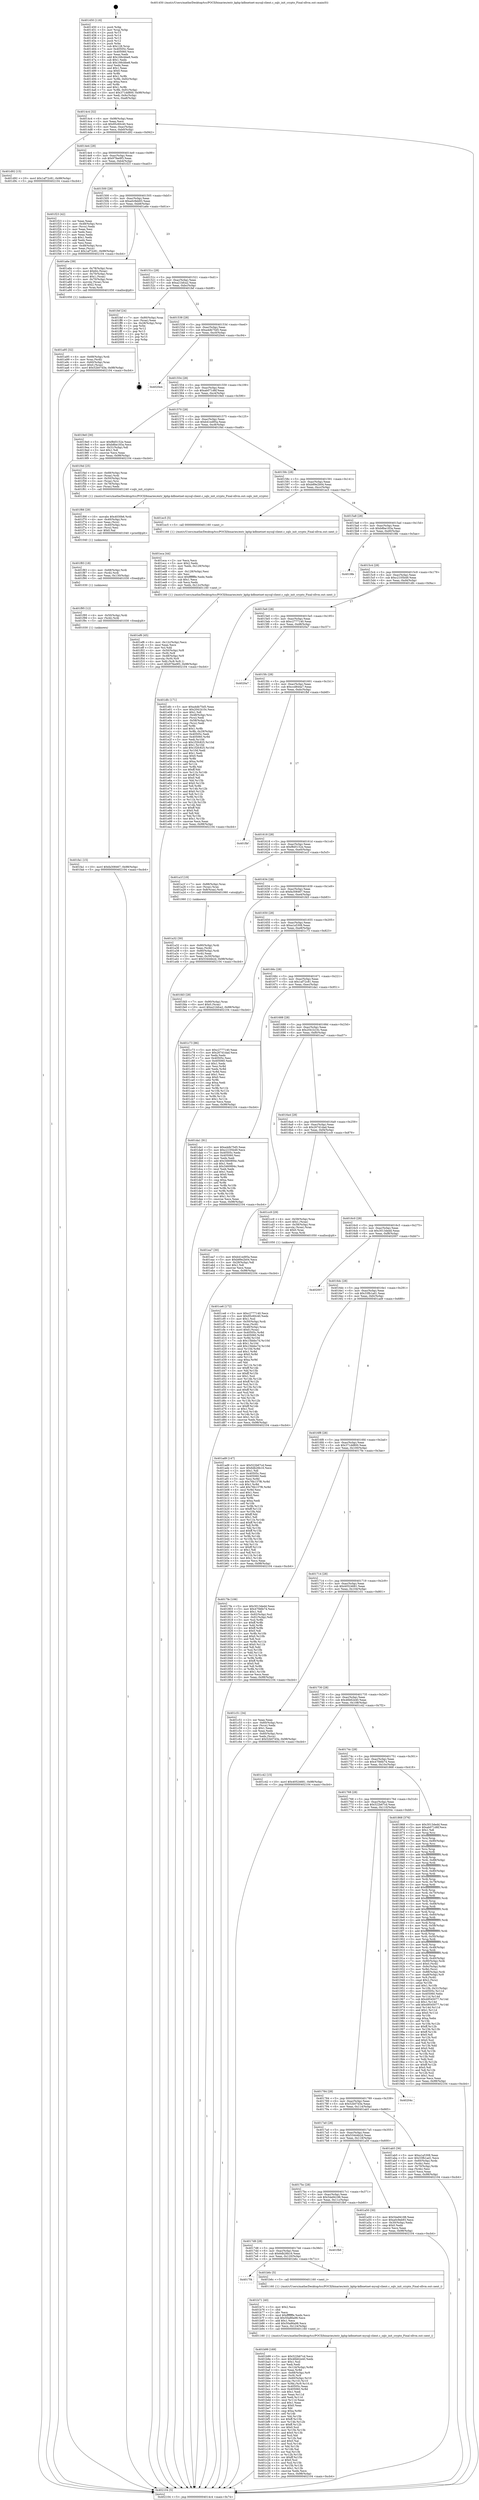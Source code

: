 digraph "0x401450" {
  label = "0x401450 (/mnt/c/Users/mathe/Desktop/tcc/POCII/binaries/extr_kphp-kdbnetnet-mysql-client.c_sqlc_init_crypto_Final-ollvm.out::main(0))"
  labelloc = "t"
  node[shape=record]

  Entry [label="",width=0.3,height=0.3,shape=circle,fillcolor=black,style=filled]
  "0x4014c4" [label="{
     0x4014c4 [32]\l
     | [instrs]\l
     &nbsp;&nbsp;0x4014c4 \<+6\>: mov -0x98(%rbp),%eax\l
     &nbsp;&nbsp;0x4014ca \<+2\>: mov %eax,%ecx\l
     &nbsp;&nbsp;0x4014cc \<+6\>: sub $0x95c60c40,%ecx\l
     &nbsp;&nbsp;0x4014d2 \<+6\>: mov %eax,-0xac(%rbp)\l
     &nbsp;&nbsp;0x4014d8 \<+6\>: mov %ecx,-0xb0(%rbp)\l
     &nbsp;&nbsp;0x4014de \<+6\>: je 0000000000401d92 \<main+0x942\>\l
  }"]
  "0x401d92" [label="{
     0x401d92 [15]\l
     | [instrs]\l
     &nbsp;&nbsp;0x401d92 \<+10\>: movl $0x1af72c81,-0x98(%rbp)\l
     &nbsp;&nbsp;0x401d9c \<+5\>: jmp 0000000000402104 \<main+0xcb4\>\l
  }"]
  "0x4014e4" [label="{
     0x4014e4 [28]\l
     | [instrs]\l
     &nbsp;&nbsp;0x4014e4 \<+5\>: jmp 00000000004014e9 \<main+0x99\>\l
     &nbsp;&nbsp;0x4014e9 \<+6\>: mov -0xac(%rbp),%eax\l
     &nbsp;&nbsp;0x4014ef \<+5\>: sub $0x97fee9f3,%eax\l
     &nbsp;&nbsp;0x4014f4 \<+6\>: mov %eax,-0xb4(%rbp)\l
     &nbsp;&nbsp;0x4014fa \<+6\>: je 0000000000401f23 \<main+0xad3\>\l
  }"]
  Exit [label="",width=0.3,height=0.3,shape=circle,fillcolor=black,style=filled,peripheries=2]
  "0x401f23" [label="{
     0x401f23 [42]\l
     | [instrs]\l
     &nbsp;&nbsp;0x401f23 \<+2\>: xor %eax,%eax\l
     &nbsp;&nbsp;0x401f25 \<+4\>: mov -0x48(%rbp),%rcx\l
     &nbsp;&nbsp;0x401f29 \<+2\>: mov (%rcx),%edx\l
     &nbsp;&nbsp;0x401f2b \<+2\>: mov %eax,%esi\l
     &nbsp;&nbsp;0x401f2d \<+2\>: sub %edx,%esi\l
     &nbsp;&nbsp;0x401f2f \<+2\>: mov %eax,%edx\l
     &nbsp;&nbsp;0x401f31 \<+3\>: sub $0x1,%edx\l
     &nbsp;&nbsp;0x401f34 \<+2\>: add %edx,%esi\l
     &nbsp;&nbsp;0x401f36 \<+2\>: sub %esi,%eax\l
     &nbsp;&nbsp;0x401f38 \<+4\>: mov -0x48(%rbp),%rcx\l
     &nbsp;&nbsp;0x401f3c \<+2\>: mov %eax,(%rcx)\l
     &nbsp;&nbsp;0x401f3e \<+10\>: movl $0x1af72c81,-0x98(%rbp)\l
     &nbsp;&nbsp;0x401f48 \<+5\>: jmp 0000000000402104 \<main+0xcb4\>\l
  }"]
  "0x401500" [label="{
     0x401500 [28]\l
     | [instrs]\l
     &nbsp;&nbsp;0x401500 \<+5\>: jmp 0000000000401505 \<main+0xb5\>\l
     &nbsp;&nbsp;0x401505 \<+6\>: mov -0xac(%rbp),%eax\l
     &nbsp;&nbsp;0x40150b \<+5\>: sub $0xa0c9eb93,%eax\l
     &nbsp;&nbsp;0x401510 \<+6\>: mov %eax,-0xb8(%rbp)\l
     &nbsp;&nbsp;0x401516 \<+6\>: je 0000000000401a6e \<main+0x61e\>\l
  }"]
  "0x401fa1" [label="{
     0x401fa1 [15]\l
     | [instrs]\l
     &nbsp;&nbsp;0x401fa1 \<+10\>: movl $0xfa308467,-0x98(%rbp)\l
     &nbsp;&nbsp;0x401fab \<+5\>: jmp 0000000000402104 \<main+0xcb4\>\l
  }"]
  "0x401a6e" [label="{
     0x401a6e [39]\l
     | [instrs]\l
     &nbsp;&nbsp;0x401a6e \<+4\>: mov -0x78(%rbp),%rax\l
     &nbsp;&nbsp;0x401a72 \<+6\>: movl $0x64,(%rax)\l
     &nbsp;&nbsp;0x401a78 \<+4\>: mov -0x70(%rbp),%rax\l
     &nbsp;&nbsp;0x401a7c \<+6\>: movl $0x1,(%rax)\l
     &nbsp;&nbsp;0x401a82 \<+4\>: mov -0x70(%rbp),%rax\l
     &nbsp;&nbsp;0x401a86 \<+3\>: movslq (%rax),%rax\l
     &nbsp;&nbsp;0x401a89 \<+4\>: shl $0x2,%rax\l
     &nbsp;&nbsp;0x401a8d \<+3\>: mov %rax,%rdi\l
     &nbsp;&nbsp;0x401a90 \<+5\>: call 0000000000401050 \<malloc@plt\>\l
     | [calls]\l
     &nbsp;&nbsp;0x401050 \{1\} (unknown)\l
  }"]
  "0x40151c" [label="{
     0x40151c [28]\l
     | [instrs]\l
     &nbsp;&nbsp;0x40151c \<+5\>: jmp 0000000000401521 \<main+0xd1\>\l
     &nbsp;&nbsp;0x401521 \<+6\>: mov -0xac(%rbp),%eax\l
     &nbsp;&nbsp;0x401527 \<+5\>: sub $0xa21bfca2,%eax\l
     &nbsp;&nbsp;0x40152c \<+6\>: mov %eax,-0xbc(%rbp)\l
     &nbsp;&nbsp;0x401532 \<+6\>: je 0000000000401fef \<main+0xb9f\>\l
  }"]
  "0x401f95" [label="{
     0x401f95 [12]\l
     | [instrs]\l
     &nbsp;&nbsp;0x401f95 \<+4\>: mov -0x50(%rbp),%rdi\l
     &nbsp;&nbsp;0x401f99 \<+3\>: mov (%rdi),%rdi\l
     &nbsp;&nbsp;0x401f9c \<+5\>: call 0000000000401030 \<free@plt\>\l
     | [calls]\l
     &nbsp;&nbsp;0x401030 \{1\} (unknown)\l
  }"]
  "0x401fef" [label="{
     0x401fef [24]\l
     | [instrs]\l
     &nbsp;&nbsp;0x401fef \<+7\>: mov -0x90(%rbp),%rax\l
     &nbsp;&nbsp;0x401ff6 \<+2\>: mov (%rax),%eax\l
     &nbsp;&nbsp;0x401ff8 \<+4\>: lea -0x28(%rbp),%rsp\l
     &nbsp;&nbsp;0x401ffc \<+1\>: pop %rbx\l
     &nbsp;&nbsp;0x401ffd \<+2\>: pop %r12\l
     &nbsp;&nbsp;0x401fff \<+2\>: pop %r13\l
     &nbsp;&nbsp;0x402001 \<+2\>: pop %r14\l
     &nbsp;&nbsp;0x402003 \<+2\>: pop %r15\l
     &nbsp;&nbsp;0x402005 \<+1\>: pop %rbp\l
     &nbsp;&nbsp;0x402006 \<+1\>: ret\l
  }"]
  "0x401538" [label="{
     0x401538 [28]\l
     | [instrs]\l
     &nbsp;&nbsp;0x401538 \<+5\>: jmp 000000000040153d \<main+0xed\>\l
     &nbsp;&nbsp;0x40153d \<+6\>: mov -0xac(%rbp),%eax\l
     &nbsp;&nbsp;0x401543 \<+5\>: sub $0xa4db75d5,%eax\l
     &nbsp;&nbsp;0x401548 \<+6\>: mov %eax,-0xc0(%rbp)\l
     &nbsp;&nbsp;0x40154e \<+6\>: je 00000000004020e4 \<main+0xc94\>\l
  }"]
  "0x401f83" [label="{
     0x401f83 [18]\l
     | [instrs]\l
     &nbsp;&nbsp;0x401f83 \<+4\>: mov -0x68(%rbp),%rdi\l
     &nbsp;&nbsp;0x401f87 \<+3\>: mov (%rdi),%rdi\l
     &nbsp;&nbsp;0x401f8a \<+6\>: mov %eax,-0x130(%rbp)\l
     &nbsp;&nbsp;0x401f90 \<+5\>: call 0000000000401030 \<free@plt\>\l
     | [calls]\l
     &nbsp;&nbsp;0x401030 \{1\} (unknown)\l
  }"]
  "0x4020e4" [label="{
     0x4020e4\l
  }", style=dashed]
  "0x401554" [label="{
     0x401554 [28]\l
     | [instrs]\l
     &nbsp;&nbsp;0x401554 \<+5\>: jmp 0000000000401559 \<main+0x109\>\l
     &nbsp;&nbsp;0x401559 \<+6\>: mov -0xac(%rbp),%eax\l
     &nbsp;&nbsp;0x40155f \<+5\>: sub $0xab071d6f,%eax\l
     &nbsp;&nbsp;0x401564 \<+6\>: mov %eax,-0xc4(%rbp)\l
     &nbsp;&nbsp;0x40156a \<+6\>: je 00000000004019e0 \<main+0x590\>\l
  }"]
  "0x401f66" [label="{
     0x401f66 [29]\l
     | [instrs]\l
     &nbsp;&nbsp;0x401f66 \<+10\>: movabs $0x4030b6,%rdi\l
     &nbsp;&nbsp;0x401f70 \<+4\>: mov -0x40(%rbp),%rsi\l
     &nbsp;&nbsp;0x401f74 \<+2\>: mov %eax,(%rsi)\l
     &nbsp;&nbsp;0x401f76 \<+4\>: mov -0x40(%rbp),%rsi\l
     &nbsp;&nbsp;0x401f7a \<+2\>: mov (%rsi),%esi\l
     &nbsp;&nbsp;0x401f7c \<+2\>: mov $0x0,%al\l
     &nbsp;&nbsp;0x401f7e \<+5\>: call 0000000000401040 \<printf@plt\>\l
     | [calls]\l
     &nbsp;&nbsp;0x401040 \{1\} (unknown)\l
  }"]
  "0x4019e0" [label="{
     0x4019e0 [30]\l
     | [instrs]\l
     &nbsp;&nbsp;0x4019e0 \<+5\>: mov $0xf8d5152e,%eax\l
     &nbsp;&nbsp;0x4019e5 \<+5\>: mov $0xb8be183a,%ecx\l
     &nbsp;&nbsp;0x4019ea \<+3\>: mov -0x31(%rbp),%dl\l
     &nbsp;&nbsp;0x4019ed \<+3\>: test $0x1,%dl\l
     &nbsp;&nbsp;0x4019f0 \<+3\>: cmovne %ecx,%eax\l
     &nbsp;&nbsp;0x4019f3 \<+6\>: mov %eax,-0x98(%rbp)\l
     &nbsp;&nbsp;0x4019f9 \<+5\>: jmp 0000000000402104 \<main+0xcb4\>\l
  }"]
  "0x401570" [label="{
     0x401570 [28]\l
     | [instrs]\l
     &nbsp;&nbsp;0x401570 \<+5\>: jmp 0000000000401575 \<main+0x125\>\l
     &nbsp;&nbsp;0x401575 \<+6\>: mov -0xac(%rbp),%eax\l
     &nbsp;&nbsp;0x40157b \<+5\>: sub $0xb41ed95a,%eax\l
     &nbsp;&nbsp;0x401580 \<+6\>: mov %eax,-0xc8(%rbp)\l
     &nbsp;&nbsp;0x401586 \<+6\>: je 0000000000401f4d \<main+0xafd\>\l
  }"]
  "0x401ef6" [label="{
     0x401ef6 [45]\l
     | [instrs]\l
     &nbsp;&nbsp;0x401ef6 \<+6\>: mov -0x12c(%rbp),%ecx\l
     &nbsp;&nbsp;0x401efc \<+3\>: imul %eax,%ecx\l
     &nbsp;&nbsp;0x401eff \<+3\>: mov %cl,%dil\l
     &nbsp;&nbsp;0x401f02 \<+4\>: mov -0x50(%rbp),%r8\l
     &nbsp;&nbsp;0x401f06 \<+3\>: mov (%r8),%r8\l
     &nbsp;&nbsp;0x401f09 \<+4\>: mov -0x48(%rbp),%r9\l
     &nbsp;&nbsp;0x401f0d \<+3\>: movslq (%r9),%r9\l
     &nbsp;&nbsp;0x401f10 \<+4\>: mov %dil,(%r8,%r9,1)\l
     &nbsp;&nbsp;0x401f14 \<+10\>: movl $0x97fee9f3,-0x98(%rbp)\l
     &nbsp;&nbsp;0x401f1e \<+5\>: jmp 0000000000402104 \<main+0xcb4\>\l
  }"]
  "0x401f4d" [label="{
     0x401f4d [25]\l
     | [instrs]\l
     &nbsp;&nbsp;0x401f4d \<+4\>: mov -0x68(%rbp),%rax\l
     &nbsp;&nbsp;0x401f51 \<+3\>: mov (%rax),%rdi\l
     &nbsp;&nbsp;0x401f54 \<+4\>: mov -0x50(%rbp),%rax\l
     &nbsp;&nbsp;0x401f58 \<+3\>: mov (%rax),%rsi\l
     &nbsp;&nbsp;0x401f5b \<+4\>: mov -0x78(%rbp),%rax\l
     &nbsp;&nbsp;0x401f5f \<+2\>: mov (%rax),%edx\l
     &nbsp;&nbsp;0x401f61 \<+5\>: call 0000000000401240 \<sqlc_init_crypto\>\l
     | [calls]\l
     &nbsp;&nbsp;0x401240 \{1\} (/mnt/c/Users/mathe/Desktop/tcc/POCII/binaries/extr_kphp-kdbnetnet-mysql-client.c_sqlc_init_crypto_Final-ollvm.out::sqlc_init_crypto)\l
  }"]
  "0x40158c" [label="{
     0x40158c [28]\l
     | [instrs]\l
     &nbsp;&nbsp;0x40158c \<+5\>: jmp 0000000000401591 \<main+0x141\>\l
     &nbsp;&nbsp;0x401591 \<+6\>: mov -0xac(%rbp),%eax\l
     &nbsp;&nbsp;0x401597 \<+5\>: sub $0xb89e2b04,%eax\l
     &nbsp;&nbsp;0x40159c \<+6\>: mov %eax,-0xcc(%rbp)\l
     &nbsp;&nbsp;0x4015a2 \<+6\>: je 0000000000401ec5 \<main+0xa75\>\l
  }"]
  "0x401eca" [label="{
     0x401eca [44]\l
     | [instrs]\l
     &nbsp;&nbsp;0x401eca \<+2\>: xor %ecx,%ecx\l
     &nbsp;&nbsp;0x401ecc \<+5\>: mov $0x2,%edx\l
     &nbsp;&nbsp;0x401ed1 \<+6\>: mov %edx,-0x128(%rbp)\l
     &nbsp;&nbsp;0x401ed7 \<+1\>: cltd\l
     &nbsp;&nbsp;0x401ed8 \<+6\>: mov -0x128(%rbp),%esi\l
     &nbsp;&nbsp;0x401ede \<+2\>: idiv %esi\l
     &nbsp;&nbsp;0x401ee0 \<+6\>: imul $0xfffffffe,%edx,%edx\l
     &nbsp;&nbsp;0x401ee6 \<+3\>: sub $0x1,%ecx\l
     &nbsp;&nbsp;0x401ee9 \<+2\>: sub %ecx,%edx\l
     &nbsp;&nbsp;0x401eeb \<+6\>: mov %edx,-0x12c(%rbp)\l
     &nbsp;&nbsp;0x401ef1 \<+5\>: call 0000000000401160 \<next_i\>\l
     | [calls]\l
     &nbsp;&nbsp;0x401160 \{1\} (/mnt/c/Users/mathe/Desktop/tcc/POCII/binaries/extr_kphp-kdbnetnet-mysql-client.c_sqlc_init_crypto_Final-ollvm.out::next_i)\l
  }"]
  "0x401ec5" [label="{
     0x401ec5 [5]\l
     | [instrs]\l
     &nbsp;&nbsp;0x401ec5 \<+5\>: call 0000000000401160 \<next_i\>\l
     | [calls]\l
     &nbsp;&nbsp;0x401160 \{1\} (/mnt/c/Users/mathe/Desktop/tcc/POCII/binaries/extr_kphp-kdbnetnet-mysql-client.c_sqlc_init_crypto_Final-ollvm.out::next_i)\l
  }"]
  "0x4015a8" [label="{
     0x4015a8 [28]\l
     | [instrs]\l
     &nbsp;&nbsp;0x4015a8 \<+5\>: jmp 00000000004015ad \<main+0x15d\>\l
     &nbsp;&nbsp;0x4015ad \<+6\>: mov -0xac(%rbp),%eax\l
     &nbsp;&nbsp;0x4015b3 \<+5\>: sub $0xb8be183a,%eax\l
     &nbsp;&nbsp;0x4015b8 \<+6\>: mov %eax,-0xd0(%rbp)\l
     &nbsp;&nbsp;0x4015be \<+6\>: je 00000000004019fe \<main+0x5ae\>\l
  }"]
  "0x401ce6" [label="{
     0x401ce6 [172]\l
     | [instrs]\l
     &nbsp;&nbsp;0x401ce6 \<+5\>: mov $0xc2777140,%ecx\l
     &nbsp;&nbsp;0x401ceb \<+5\>: mov $0x95c60c40,%edx\l
     &nbsp;&nbsp;0x401cf0 \<+3\>: mov $0x1,%sil\l
     &nbsp;&nbsp;0x401cf3 \<+4\>: mov -0x50(%rbp),%rdi\l
     &nbsp;&nbsp;0x401cf7 \<+3\>: mov %rax,(%rdi)\l
     &nbsp;&nbsp;0x401cfa \<+4\>: mov -0x48(%rbp),%rax\l
     &nbsp;&nbsp;0x401cfe \<+6\>: movl $0x0,(%rax)\l
     &nbsp;&nbsp;0x401d04 \<+8\>: mov 0x40505c,%r8d\l
     &nbsp;&nbsp;0x401d0c \<+8\>: mov 0x405060,%r9d\l
     &nbsp;&nbsp;0x401d14 \<+3\>: mov %r8d,%r10d\l
     &nbsp;&nbsp;0x401d17 \<+7\>: sub $0x15bbbc7d,%r10d\l
     &nbsp;&nbsp;0x401d1e \<+4\>: sub $0x1,%r10d\l
     &nbsp;&nbsp;0x401d22 \<+7\>: add $0x15bbbc7d,%r10d\l
     &nbsp;&nbsp;0x401d29 \<+4\>: imul %r10d,%r8d\l
     &nbsp;&nbsp;0x401d2d \<+4\>: and $0x1,%r8d\l
     &nbsp;&nbsp;0x401d31 \<+4\>: cmp $0x0,%r8d\l
     &nbsp;&nbsp;0x401d35 \<+4\>: sete %r11b\l
     &nbsp;&nbsp;0x401d39 \<+4\>: cmp $0xa,%r9d\l
     &nbsp;&nbsp;0x401d3d \<+3\>: setl %bl\l
     &nbsp;&nbsp;0x401d40 \<+3\>: mov %r11b,%r14b\l
     &nbsp;&nbsp;0x401d43 \<+4\>: xor $0xff,%r14b\l
     &nbsp;&nbsp;0x401d47 \<+3\>: mov %bl,%r15b\l
     &nbsp;&nbsp;0x401d4a \<+4\>: xor $0xff,%r15b\l
     &nbsp;&nbsp;0x401d4e \<+4\>: xor $0x1,%sil\l
     &nbsp;&nbsp;0x401d52 \<+3\>: mov %r14b,%r12b\l
     &nbsp;&nbsp;0x401d55 \<+4\>: and $0xff,%r12b\l
     &nbsp;&nbsp;0x401d59 \<+3\>: and %sil,%r11b\l
     &nbsp;&nbsp;0x401d5c \<+3\>: mov %r15b,%r13b\l
     &nbsp;&nbsp;0x401d5f \<+4\>: and $0xff,%r13b\l
     &nbsp;&nbsp;0x401d63 \<+3\>: and %sil,%bl\l
     &nbsp;&nbsp;0x401d66 \<+3\>: or %r11b,%r12b\l
     &nbsp;&nbsp;0x401d69 \<+3\>: or %bl,%r13b\l
     &nbsp;&nbsp;0x401d6c \<+3\>: xor %r13b,%r12b\l
     &nbsp;&nbsp;0x401d6f \<+3\>: or %r15b,%r14b\l
     &nbsp;&nbsp;0x401d72 \<+4\>: xor $0xff,%r14b\l
     &nbsp;&nbsp;0x401d76 \<+4\>: or $0x1,%sil\l
     &nbsp;&nbsp;0x401d7a \<+3\>: and %sil,%r14b\l
     &nbsp;&nbsp;0x401d7d \<+3\>: or %r14b,%r12b\l
     &nbsp;&nbsp;0x401d80 \<+4\>: test $0x1,%r12b\l
     &nbsp;&nbsp;0x401d84 \<+3\>: cmovne %edx,%ecx\l
     &nbsp;&nbsp;0x401d87 \<+6\>: mov %ecx,-0x98(%rbp)\l
     &nbsp;&nbsp;0x401d8d \<+5\>: jmp 0000000000402104 \<main+0xcb4\>\l
  }"]
  "0x4019fe" [label="{
     0x4019fe\l
  }", style=dashed]
  "0x4015c4" [label="{
     0x4015c4 [28]\l
     | [instrs]\l
     &nbsp;&nbsp;0x4015c4 \<+5\>: jmp 00000000004015c9 \<main+0x179\>\l
     &nbsp;&nbsp;0x4015c9 \<+6\>: mov -0xac(%rbp),%eax\l
     &nbsp;&nbsp;0x4015cf \<+5\>: sub $0xc2105b49,%eax\l
     &nbsp;&nbsp;0x4015d4 \<+6\>: mov %eax,-0xd4(%rbp)\l
     &nbsp;&nbsp;0x4015da \<+6\>: je 0000000000401dfc \<main+0x9ac\>\l
  }"]
  "0x401b99" [label="{
     0x401b99 [169]\l
     | [instrs]\l
     &nbsp;&nbsp;0x401b99 \<+5\>: mov $0x522b67cd,%ecx\l
     &nbsp;&nbsp;0x401b9e \<+5\>: mov $0x46b62e40,%edx\l
     &nbsp;&nbsp;0x401ba3 \<+3\>: mov $0x1,%sil\l
     &nbsp;&nbsp;0x401ba6 \<+2\>: xor %edi,%edi\l
     &nbsp;&nbsp;0x401ba8 \<+7\>: mov -0x124(%rbp),%r8d\l
     &nbsp;&nbsp;0x401baf \<+4\>: imul %eax,%r8d\l
     &nbsp;&nbsp;0x401bb3 \<+4\>: mov -0x68(%rbp),%r9\l
     &nbsp;&nbsp;0x401bb7 \<+3\>: mov (%r9),%r9\l
     &nbsp;&nbsp;0x401bba \<+4\>: mov -0x60(%rbp),%r10\l
     &nbsp;&nbsp;0x401bbe \<+3\>: movslq (%r10),%r10\l
     &nbsp;&nbsp;0x401bc1 \<+4\>: mov %r8d,(%r9,%r10,4)\l
     &nbsp;&nbsp;0x401bc5 \<+7\>: mov 0x40505c,%eax\l
     &nbsp;&nbsp;0x401bcc \<+8\>: mov 0x405060,%r8d\l
     &nbsp;&nbsp;0x401bd4 \<+3\>: sub $0x1,%edi\l
     &nbsp;&nbsp;0x401bd7 \<+3\>: mov %eax,%r11d\l
     &nbsp;&nbsp;0x401bda \<+3\>: add %edi,%r11d\l
     &nbsp;&nbsp;0x401bdd \<+4\>: imul %r11d,%eax\l
     &nbsp;&nbsp;0x401be1 \<+3\>: and $0x1,%eax\l
     &nbsp;&nbsp;0x401be4 \<+3\>: cmp $0x0,%eax\l
     &nbsp;&nbsp;0x401be7 \<+3\>: sete %bl\l
     &nbsp;&nbsp;0x401bea \<+4\>: cmp $0xa,%r8d\l
     &nbsp;&nbsp;0x401bee \<+4\>: setl %r14b\l
     &nbsp;&nbsp;0x401bf2 \<+3\>: mov %bl,%r15b\l
     &nbsp;&nbsp;0x401bf5 \<+4\>: xor $0xff,%r15b\l
     &nbsp;&nbsp;0x401bf9 \<+3\>: mov %r14b,%r12b\l
     &nbsp;&nbsp;0x401bfc \<+4\>: xor $0xff,%r12b\l
     &nbsp;&nbsp;0x401c00 \<+4\>: xor $0x0,%sil\l
     &nbsp;&nbsp;0x401c04 \<+3\>: mov %r15b,%r13b\l
     &nbsp;&nbsp;0x401c07 \<+4\>: and $0x0,%r13b\l
     &nbsp;&nbsp;0x401c0b \<+3\>: and %sil,%bl\l
     &nbsp;&nbsp;0x401c0e \<+3\>: mov %r12b,%al\l
     &nbsp;&nbsp;0x401c11 \<+2\>: and $0x0,%al\l
     &nbsp;&nbsp;0x401c13 \<+3\>: and %sil,%r14b\l
     &nbsp;&nbsp;0x401c16 \<+3\>: or %bl,%r13b\l
     &nbsp;&nbsp;0x401c19 \<+3\>: or %r14b,%al\l
     &nbsp;&nbsp;0x401c1c \<+3\>: xor %al,%r13b\l
     &nbsp;&nbsp;0x401c1f \<+3\>: or %r12b,%r15b\l
     &nbsp;&nbsp;0x401c22 \<+4\>: xor $0xff,%r15b\l
     &nbsp;&nbsp;0x401c26 \<+4\>: or $0x0,%sil\l
     &nbsp;&nbsp;0x401c2a \<+3\>: and %sil,%r15b\l
     &nbsp;&nbsp;0x401c2d \<+3\>: or %r15b,%r13b\l
     &nbsp;&nbsp;0x401c30 \<+4\>: test $0x1,%r13b\l
     &nbsp;&nbsp;0x401c34 \<+3\>: cmovne %edx,%ecx\l
     &nbsp;&nbsp;0x401c37 \<+6\>: mov %ecx,-0x98(%rbp)\l
     &nbsp;&nbsp;0x401c3d \<+5\>: jmp 0000000000402104 \<main+0xcb4\>\l
  }"]
  "0x401dfc" [label="{
     0x401dfc [171]\l
     | [instrs]\l
     &nbsp;&nbsp;0x401dfc \<+5\>: mov $0xa4db75d5,%eax\l
     &nbsp;&nbsp;0x401e01 \<+5\>: mov $0x2041b10c,%ecx\l
     &nbsp;&nbsp;0x401e06 \<+2\>: mov $0x1,%dl\l
     &nbsp;&nbsp;0x401e08 \<+4\>: mov -0x48(%rbp),%rsi\l
     &nbsp;&nbsp;0x401e0c \<+2\>: mov (%rsi),%edi\l
     &nbsp;&nbsp;0x401e0e \<+4\>: mov -0x58(%rbp),%rsi\l
     &nbsp;&nbsp;0x401e12 \<+2\>: cmp (%rsi),%edi\l
     &nbsp;&nbsp;0x401e14 \<+4\>: setl %r8b\l
     &nbsp;&nbsp;0x401e18 \<+4\>: and $0x1,%r8b\l
     &nbsp;&nbsp;0x401e1c \<+4\>: mov %r8b,-0x29(%rbp)\l
     &nbsp;&nbsp;0x401e20 \<+7\>: mov 0x40505c,%edi\l
     &nbsp;&nbsp;0x401e27 \<+8\>: mov 0x405060,%r9d\l
     &nbsp;&nbsp;0x401e2f \<+3\>: mov %edi,%r10d\l
     &nbsp;&nbsp;0x401e32 \<+7\>: sub $0x1f2fc825,%r10d\l
     &nbsp;&nbsp;0x401e39 \<+4\>: sub $0x1,%r10d\l
     &nbsp;&nbsp;0x401e3d \<+7\>: add $0x1f2fc825,%r10d\l
     &nbsp;&nbsp;0x401e44 \<+4\>: imul %r10d,%edi\l
     &nbsp;&nbsp;0x401e48 \<+3\>: and $0x1,%edi\l
     &nbsp;&nbsp;0x401e4b \<+3\>: cmp $0x0,%edi\l
     &nbsp;&nbsp;0x401e4e \<+4\>: sete %r8b\l
     &nbsp;&nbsp;0x401e52 \<+4\>: cmp $0xa,%r9d\l
     &nbsp;&nbsp;0x401e56 \<+4\>: setl %r11b\l
     &nbsp;&nbsp;0x401e5a \<+3\>: mov %r8b,%bl\l
     &nbsp;&nbsp;0x401e5d \<+3\>: xor $0xff,%bl\l
     &nbsp;&nbsp;0x401e60 \<+3\>: mov %r11b,%r14b\l
     &nbsp;&nbsp;0x401e63 \<+4\>: xor $0xff,%r14b\l
     &nbsp;&nbsp;0x401e67 \<+3\>: xor $0x0,%dl\l
     &nbsp;&nbsp;0x401e6a \<+3\>: mov %bl,%r15b\l
     &nbsp;&nbsp;0x401e6d \<+4\>: and $0x0,%r15b\l
     &nbsp;&nbsp;0x401e71 \<+3\>: and %dl,%r8b\l
     &nbsp;&nbsp;0x401e74 \<+3\>: mov %r14b,%r12b\l
     &nbsp;&nbsp;0x401e77 \<+4\>: and $0x0,%r12b\l
     &nbsp;&nbsp;0x401e7b \<+3\>: and %dl,%r11b\l
     &nbsp;&nbsp;0x401e7e \<+3\>: or %r8b,%r15b\l
     &nbsp;&nbsp;0x401e81 \<+3\>: or %r11b,%r12b\l
     &nbsp;&nbsp;0x401e84 \<+3\>: xor %r12b,%r15b\l
     &nbsp;&nbsp;0x401e87 \<+3\>: or %r14b,%bl\l
     &nbsp;&nbsp;0x401e8a \<+3\>: xor $0xff,%bl\l
     &nbsp;&nbsp;0x401e8d \<+3\>: or $0x0,%dl\l
     &nbsp;&nbsp;0x401e90 \<+2\>: and %dl,%bl\l
     &nbsp;&nbsp;0x401e92 \<+3\>: or %bl,%r15b\l
     &nbsp;&nbsp;0x401e95 \<+4\>: test $0x1,%r15b\l
     &nbsp;&nbsp;0x401e99 \<+3\>: cmovne %ecx,%eax\l
     &nbsp;&nbsp;0x401e9c \<+6\>: mov %eax,-0x98(%rbp)\l
     &nbsp;&nbsp;0x401ea2 \<+5\>: jmp 0000000000402104 \<main+0xcb4\>\l
  }"]
  "0x4015e0" [label="{
     0x4015e0 [28]\l
     | [instrs]\l
     &nbsp;&nbsp;0x4015e0 \<+5\>: jmp 00000000004015e5 \<main+0x195\>\l
     &nbsp;&nbsp;0x4015e5 \<+6\>: mov -0xac(%rbp),%eax\l
     &nbsp;&nbsp;0x4015eb \<+5\>: sub $0xc2777140,%eax\l
     &nbsp;&nbsp;0x4015f0 \<+6\>: mov %eax,-0xd8(%rbp)\l
     &nbsp;&nbsp;0x4015f6 \<+6\>: je 00000000004020a7 \<main+0xc57\>\l
  }"]
  "0x401b71" [label="{
     0x401b71 [40]\l
     | [instrs]\l
     &nbsp;&nbsp;0x401b71 \<+5\>: mov $0x2,%ecx\l
     &nbsp;&nbsp;0x401b76 \<+1\>: cltd\l
     &nbsp;&nbsp;0x401b77 \<+2\>: idiv %ecx\l
     &nbsp;&nbsp;0x401b79 \<+6\>: imul $0xfffffffe,%edx,%ecx\l
     &nbsp;&nbsp;0x401b7f \<+6\>: sub $0x50a86a98,%ecx\l
     &nbsp;&nbsp;0x401b85 \<+3\>: add $0x1,%ecx\l
     &nbsp;&nbsp;0x401b88 \<+6\>: add $0x50a86a98,%ecx\l
     &nbsp;&nbsp;0x401b8e \<+6\>: mov %ecx,-0x124(%rbp)\l
     &nbsp;&nbsp;0x401b94 \<+5\>: call 0000000000401160 \<next_i\>\l
     | [calls]\l
     &nbsp;&nbsp;0x401160 \{1\} (/mnt/c/Users/mathe/Desktop/tcc/POCII/binaries/extr_kphp-kdbnetnet-mysql-client.c_sqlc_init_crypto_Final-ollvm.out::next_i)\l
  }"]
  "0x4020a7" [label="{
     0x4020a7\l
  }", style=dashed]
  "0x4015fc" [label="{
     0x4015fc [28]\l
     | [instrs]\l
     &nbsp;&nbsp;0x4015fc \<+5\>: jmp 0000000000401601 \<main+0x1b1\>\l
     &nbsp;&nbsp;0x401601 \<+6\>: mov -0xac(%rbp),%eax\l
     &nbsp;&nbsp;0x401607 \<+5\>: sub $0xccd844a7,%eax\l
     &nbsp;&nbsp;0x40160c \<+6\>: mov %eax,-0xdc(%rbp)\l
     &nbsp;&nbsp;0x401612 \<+6\>: je 0000000000401fbf \<main+0xb6f\>\l
  }"]
  "0x4017f4" [label="{
     0x4017f4\l
  }", style=dashed]
  "0x401fbf" [label="{
     0x401fbf\l
  }", style=dashed]
  "0x401618" [label="{
     0x401618 [28]\l
     | [instrs]\l
     &nbsp;&nbsp;0x401618 \<+5\>: jmp 000000000040161d \<main+0x1cd\>\l
     &nbsp;&nbsp;0x40161d \<+6\>: mov -0xac(%rbp),%eax\l
     &nbsp;&nbsp;0x401623 \<+5\>: sub $0xf8d5152e,%eax\l
     &nbsp;&nbsp;0x401628 \<+6\>: mov %eax,-0xe0(%rbp)\l
     &nbsp;&nbsp;0x40162e \<+6\>: je 0000000000401a1f \<main+0x5cf\>\l
  }"]
  "0x401b6c" [label="{
     0x401b6c [5]\l
     | [instrs]\l
     &nbsp;&nbsp;0x401b6c \<+5\>: call 0000000000401160 \<next_i\>\l
     | [calls]\l
     &nbsp;&nbsp;0x401160 \{1\} (/mnt/c/Users/mathe/Desktop/tcc/POCII/binaries/extr_kphp-kdbnetnet-mysql-client.c_sqlc_init_crypto_Final-ollvm.out::next_i)\l
  }"]
  "0x401a1f" [label="{
     0x401a1f [19]\l
     | [instrs]\l
     &nbsp;&nbsp;0x401a1f \<+7\>: mov -0x88(%rbp),%rax\l
     &nbsp;&nbsp;0x401a26 \<+3\>: mov (%rax),%rax\l
     &nbsp;&nbsp;0x401a29 \<+4\>: mov 0x8(%rax),%rdi\l
     &nbsp;&nbsp;0x401a2d \<+5\>: call 0000000000401060 \<atoi@plt\>\l
     | [calls]\l
     &nbsp;&nbsp;0x401060 \{1\} (unknown)\l
  }"]
  "0x401634" [label="{
     0x401634 [28]\l
     | [instrs]\l
     &nbsp;&nbsp;0x401634 \<+5\>: jmp 0000000000401639 \<main+0x1e9\>\l
     &nbsp;&nbsp;0x401639 \<+6\>: mov -0xac(%rbp),%eax\l
     &nbsp;&nbsp;0x40163f \<+5\>: sub $0xfa308467,%eax\l
     &nbsp;&nbsp;0x401644 \<+6\>: mov %eax,-0xe4(%rbp)\l
     &nbsp;&nbsp;0x40164a \<+6\>: je 0000000000401fd3 \<main+0xb83\>\l
  }"]
  "0x4017d8" [label="{
     0x4017d8 [28]\l
     | [instrs]\l
     &nbsp;&nbsp;0x4017d8 \<+5\>: jmp 00000000004017dd \<main+0x38d\>\l
     &nbsp;&nbsp;0x4017dd \<+6\>: mov -0xac(%rbp),%eax\l
     &nbsp;&nbsp;0x4017e3 \<+5\>: sub $0x6db26b16,%eax\l
     &nbsp;&nbsp;0x4017e8 \<+6\>: mov %eax,-0x120(%rbp)\l
     &nbsp;&nbsp;0x4017ee \<+6\>: je 0000000000401b6c \<main+0x71c\>\l
  }"]
  "0x401fd3" [label="{
     0x401fd3 [28]\l
     | [instrs]\l
     &nbsp;&nbsp;0x401fd3 \<+7\>: mov -0x90(%rbp),%rax\l
     &nbsp;&nbsp;0x401fda \<+6\>: movl $0x0,(%rax)\l
     &nbsp;&nbsp;0x401fe0 \<+10\>: movl $0xa21bfca2,-0x98(%rbp)\l
     &nbsp;&nbsp;0x401fea \<+5\>: jmp 0000000000402104 \<main+0xcb4\>\l
  }"]
  "0x401650" [label="{
     0x401650 [28]\l
     | [instrs]\l
     &nbsp;&nbsp;0x401650 \<+5\>: jmp 0000000000401655 \<main+0x205\>\l
     &nbsp;&nbsp;0x401655 \<+6\>: mov -0xac(%rbp),%eax\l
     &nbsp;&nbsp;0x40165b \<+5\>: sub $0xa1a5308,%eax\l
     &nbsp;&nbsp;0x401660 \<+6\>: mov %eax,-0xe8(%rbp)\l
     &nbsp;&nbsp;0x401666 \<+6\>: je 0000000000401c73 \<main+0x823\>\l
  }"]
  "0x401fb0" [label="{
     0x401fb0\l
  }", style=dashed]
  "0x401c73" [label="{
     0x401c73 [86]\l
     | [instrs]\l
     &nbsp;&nbsp;0x401c73 \<+5\>: mov $0xc2777140,%eax\l
     &nbsp;&nbsp;0x401c78 \<+5\>: mov $0x267d1dad,%ecx\l
     &nbsp;&nbsp;0x401c7d \<+2\>: xor %edx,%edx\l
     &nbsp;&nbsp;0x401c7f \<+7\>: mov 0x40505c,%esi\l
     &nbsp;&nbsp;0x401c86 \<+7\>: mov 0x405060,%edi\l
     &nbsp;&nbsp;0x401c8d \<+3\>: sub $0x1,%edx\l
     &nbsp;&nbsp;0x401c90 \<+3\>: mov %esi,%r8d\l
     &nbsp;&nbsp;0x401c93 \<+3\>: add %edx,%r8d\l
     &nbsp;&nbsp;0x401c96 \<+4\>: imul %r8d,%esi\l
     &nbsp;&nbsp;0x401c9a \<+3\>: and $0x1,%esi\l
     &nbsp;&nbsp;0x401c9d \<+3\>: cmp $0x0,%esi\l
     &nbsp;&nbsp;0x401ca0 \<+4\>: sete %r9b\l
     &nbsp;&nbsp;0x401ca4 \<+3\>: cmp $0xa,%edi\l
     &nbsp;&nbsp;0x401ca7 \<+4\>: setl %r10b\l
     &nbsp;&nbsp;0x401cab \<+3\>: mov %r9b,%r11b\l
     &nbsp;&nbsp;0x401cae \<+3\>: and %r10b,%r11b\l
     &nbsp;&nbsp;0x401cb1 \<+3\>: xor %r10b,%r9b\l
     &nbsp;&nbsp;0x401cb4 \<+3\>: or %r9b,%r11b\l
     &nbsp;&nbsp;0x401cb7 \<+4\>: test $0x1,%r11b\l
     &nbsp;&nbsp;0x401cbb \<+3\>: cmovne %ecx,%eax\l
     &nbsp;&nbsp;0x401cbe \<+6\>: mov %eax,-0x98(%rbp)\l
     &nbsp;&nbsp;0x401cc4 \<+5\>: jmp 0000000000402104 \<main+0xcb4\>\l
  }"]
  "0x40166c" [label="{
     0x40166c [28]\l
     | [instrs]\l
     &nbsp;&nbsp;0x40166c \<+5\>: jmp 0000000000401671 \<main+0x221\>\l
     &nbsp;&nbsp;0x401671 \<+6\>: mov -0xac(%rbp),%eax\l
     &nbsp;&nbsp;0x401677 \<+5\>: sub $0x1af72c81,%eax\l
     &nbsp;&nbsp;0x40167c \<+6\>: mov %eax,-0xec(%rbp)\l
     &nbsp;&nbsp;0x401682 \<+6\>: je 0000000000401da1 \<main+0x951\>\l
  }"]
  "0x401a95" [label="{
     0x401a95 [32]\l
     | [instrs]\l
     &nbsp;&nbsp;0x401a95 \<+4\>: mov -0x68(%rbp),%rdi\l
     &nbsp;&nbsp;0x401a99 \<+3\>: mov %rax,(%rdi)\l
     &nbsp;&nbsp;0x401a9c \<+4\>: mov -0x60(%rbp),%rax\l
     &nbsp;&nbsp;0x401aa0 \<+6\>: movl $0x0,(%rax)\l
     &nbsp;&nbsp;0x401aa6 \<+10\>: movl $0x52b07d3e,-0x98(%rbp)\l
     &nbsp;&nbsp;0x401ab0 \<+5\>: jmp 0000000000402104 \<main+0xcb4\>\l
  }"]
  "0x401da1" [label="{
     0x401da1 [91]\l
     | [instrs]\l
     &nbsp;&nbsp;0x401da1 \<+5\>: mov $0xa4db75d5,%eax\l
     &nbsp;&nbsp;0x401da6 \<+5\>: mov $0xc2105b49,%ecx\l
     &nbsp;&nbsp;0x401dab \<+7\>: mov 0x40505c,%edx\l
     &nbsp;&nbsp;0x401db2 \<+7\>: mov 0x405060,%esi\l
     &nbsp;&nbsp;0x401db9 \<+2\>: mov %edx,%edi\l
     &nbsp;&nbsp;0x401dbb \<+6\>: add $0x3460894c,%edi\l
     &nbsp;&nbsp;0x401dc1 \<+3\>: sub $0x1,%edi\l
     &nbsp;&nbsp;0x401dc4 \<+6\>: sub $0x3460894c,%edi\l
     &nbsp;&nbsp;0x401dca \<+3\>: imul %edi,%edx\l
     &nbsp;&nbsp;0x401dcd \<+3\>: and $0x1,%edx\l
     &nbsp;&nbsp;0x401dd0 \<+3\>: cmp $0x0,%edx\l
     &nbsp;&nbsp;0x401dd3 \<+4\>: sete %r8b\l
     &nbsp;&nbsp;0x401dd7 \<+3\>: cmp $0xa,%esi\l
     &nbsp;&nbsp;0x401dda \<+4\>: setl %r9b\l
     &nbsp;&nbsp;0x401dde \<+3\>: mov %r8b,%r10b\l
     &nbsp;&nbsp;0x401de1 \<+3\>: and %r9b,%r10b\l
     &nbsp;&nbsp;0x401de4 \<+3\>: xor %r9b,%r8b\l
     &nbsp;&nbsp;0x401de7 \<+3\>: or %r8b,%r10b\l
     &nbsp;&nbsp;0x401dea \<+4\>: test $0x1,%r10b\l
     &nbsp;&nbsp;0x401dee \<+3\>: cmovne %ecx,%eax\l
     &nbsp;&nbsp;0x401df1 \<+6\>: mov %eax,-0x98(%rbp)\l
     &nbsp;&nbsp;0x401df7 \<+5\>: jmp 0000000000402104 \<main+0xcb4\>\l
  }"]
  "0x401688" [label="{
     0x401688 [28]\l
     | [instrs]\l
     &nbsp;&nbsp;0x401688 \<+5\>: jmp 000000000040168d \<main+0x23d\>\l
     &nbsp;&nbsp;0x40168d \<+6\>: mov -0xac(%rbp),%eax\l
     &nbsp;&nbsp;0x401693 \<+5\>: sub $0x2041b10c,%eax\l
     &nbsp;&nbsp;0x401698 \<+6\>: mov %eax,-0xf0(%rbp)\l
     &nbsp;&nbsp;0x40169e \<+6\>: je 0000000000401ea7 \<main+0xa57\>\l
  }"]
  "0x4017bc" [label="{
     0x4017bc [28]\l
     | [instrs]\l
     &nbsp;&nbsp;0x4017bc \<+5\>: jmp 00000000004017c1 \<main+0x371\>\l
     &nbsp;&nbsp;0x4017c1 \<+6\>: mov -0xac(%rbp),%eax\l
     &nbsp;&nbsp;0x4017c7 \<+5\>: sub $0x54a94188,%eax\l
     &nbsp;&nbsp;0x4017cc \<+6\>: mov %eax,-0x11c(%rbp)\l
     &nbsp;&nbsp;0x4017d2 \<+6\>: je 0000000000401fb0 \<main+0xb60\>\l
  }"]
  "0x401ea7" [label="{
     0x401ea7 [30]\l
     | [instrs]\l
     &nbsp;&nbsp;0x401ea7 \<+5\>: mov $0xb41ed95a,%eax\l
     &nbsp;&nbsp;0x401eac \<+5\>: mov $0xb89e2b04,%ecx\l
     &nbsp;&nbsp;0x401eb1 \<+3\>: mov -0x29(%rbp),%dl\l
     &nbsp;&nbsp;0x401eb4 \<+3\>: test $0x1,%dl\l
     &nbsp;&nbsp;0x401eb7 \<+3\>: cmovne %ecx,%eax\l
     &nbsp;&nbsp;0x401eba \<+6\>: mov %eax,-0x98(%rbp)\l
     &nbsp;&nbsp;0x401ec0 \<+5\>: jmp 0000000000402104 \<main+0xcb4\>\l
  }"]
  "0x4016a4" [label="{
     0x4016a4 [28]\l
     | [instrs]\l
     &nbsp;&nbsp;0x4016a4 \<+5\>: jmp 00000000004016a9 \<main+0x259\>\l
     &nbsp;&nbsp;0x4016a9 \<+6\>: mov -0xac(%rbp),%eax\l
     &nbsp;&nbsp;0x4016af \<+5\>: sub $0x267d1dad,%eax\l
     &nbsp;&nbsp;0x4016b4 \<+6\>: mov %eax,-0xf4(%rbp)\l
     &nbsp;&nbsp;0x4016ba \<+6\>: je 0000000000401cc9 \<main+0x879\>\l
  }"]
  "0x401a50" [label="{
     0x401a50 [30]\l
     | [instrs]\l
     &nbsp;&nbsp;0x401a50 \<+5\>: mov $0x54a94188,%eax\l
     &nbsp;&nbsp;0x401a55 \<+5\>: mov $0xa0c9eb93,%ecx\l
     &nbsp;&nbsp;0x401a5a \<+3\>: mov -0x30(%rbp),%edx\l
     &nbsp;&nbsp;0x401a5d \<+3\>: cmp $0x0,%edx\l
     &nbsp;&nbsp;0x401a60 \<+3\>: cmove %ecx,%eax\l
     &nbsp;&nbsp;0x401a63 \<+6\>: mov %eax,-0x98(%rbp)\l
     &nbsp;&nbsp;0x401a69 \<+5\>: jmp 0000000000402104 \<main+0xcb4\>\l
  }"]
  "0x401cc9" [label="{
     0x401cc9 [29]\l
     | [instrs]\l
     &nbsp;&nbsp;0x401cc9 \<+4\>: mov -0x58(%rbp),%rax\l
     &nbsp;&nbsp;0x401ccd \<+6\>: movl $0x1,(%rax)\l
     &nbsp;&nbsp;0x401cd3 \<+4\>: mov -0x58(%rbp),%rax\l
     &nbsp;&nbsp;0x401cd7 \<+3\>: movslq (%rax),%rax\l
     &nbsp;&nbsp;0x401cda \<+4\>: shl $0x0,%rax\l
     &nbsp;&nbsp;0x401cde \<+3\>: mov %rax,%rdi\l
     &nbsp;&nbsp;0x401ce1 \<+5\>: call 0000000000401050 \<malloc@plt\>\l
     | [calls]\l
     &nbsp;&nbsp;0x401050 \{1\} (unknown)\l
  }"]
  "0x4016c0" [label="{
     0x4016c0 [28]\l
     | [instrs]\l
     &nbsp;&nbsp;0x4016c0 \<+5\>: jmp 00000000004016c5 \<main+0x275\>\l
     &nbsp;&nbsp;0x4016c5 \<+6\>: mov -0xac(%rbp),%eax\l
     &nbsp;&nbsp;0x4016cb \<+5\>: sub $0x3013dedd,%eax\l
     &nbsp;&nbsp;0x4016d0 \<+6\>: mov %eax,-0xf8(%rbp)\l
     &nbsp;&nbsp;0x4016d6 \<+6\>: je 0000000000402007 \<main+0xbb7\>\l
  }"]
  "0x4017a0" [label="{
     0x4017a0 [28]\l
     | [instrs]\l
     &nbsp;&nbsp;0x4017a0 \<+5\>: jmp 00000000004017a5 \<main+0x355\>\l
     &nbsp;&nbsp;0x4017a5 \<+6\>: mov -0xac(%rbp),%eax\l
     &nbsp;&nbsp;0x4017ab \<+5\>: sub $0x53444b2d,%eax\l
     &nbsp;&nbsp;0x4017b0 \<+6\>: mov %eax,-0x118(%rbp)\l
     &nbsp;&nbsp;0x4017b6 \<+6\>: je 0000000000401a50 \<main+0x600\>\l
  }"]
  "0x402007" [label="{
     0x402007\l
  }", style=dashed]
  "0x4016dc" [label="{
     0x4016dc [28]\l
     | [instrs]\l
     &nbsp;&nbsp;0x4016dc \<+5\>: jmp 00000000004016e1 \<main+0x291\>\l
     &nbsp;&nbsp;0x4016e1 \<+6\>: mov -0xac(%rbp),%eax\l
     &nbsp;&nbsp;0x4016e7 \<+5\>: sub $0x33fb1ad1,%eax\l
     &nbsp;&nbsp;0x4016ec \<+6\>: mov %eax,-0xfc(%rbp)\l
     &nbsp;&nbsp;0x4016f2 \<+6\>: je 0000000000401ad9 \<main+0x689\>\l
  }"]
  "0x401ab5" [label="{
     0x401ab5 [36]\l
     | [instrs]\l
     &nbsp;&nbsp;0x401ab5 \<+5\>: mov $0xa1a5308,%eax\l
     &nbsp;&nbsp;0x401aba \<+5\>: mov $0x33fb1ad1,%ecx\l
     &nbsp;&nbsp;0x401abf \<+4\>: mov -0x60(%rbp),%rdx\l
     &nbsp;&nbsp;0x401ac3 \<+2\>: mov (%rdx),%esi\l
     &nbsp;&nbsp;0x401ac5 \<+4\>: mov -0x70(%rbp),%rdx\l
     &nbsp;&nbsp;0x401ac9 \<+2\>: cmp (%rdx),%esi\l
     &nbsp;&nbsp;0x401acb \<+3\>: cmovl %ecx,%eax\l
     &nbsp;&nbsp;0x401ace \<+6\>: mov %eax,-0x98(%rbp)\l
     &nbsp;&nbsp;0x401ad4 \<+5\>: jmp 0000000000402104 \<main+0xcb4\>\l
  }"]
  "0x401ad9" [label="{
     0x401ad9 [147]\l
     | [instrs]\l
     &nbsp;&nbsp;0x401ad9 \<+5\>: mov $0x522b67cd,%eax\l
     &nbsp;&nbsp;0x401ade \<+5\>: mov $0x6db26b16,%ecx\l
     &nbsp;&nbsp;0x401ae3 \<+2\>: mov $0x1,%dl\l
     &nbsp;&nbsp;0x401ae5 \<+7\>: mov 0x40505c,%esi\l
     &nbsp;&nbsp;0x401aec \<+7\>: mov 0x405060,%edi\l
     &nbsp;&nbsp;0x401af3 \<+3\>: mov %esi,%r8d\l
     &nbsp;&nbsp;0x401af6 \<+7\>: sub $0x76b137f6,%r8d\l
     &nbsp;&nbsp;0x401afd \<+4\>: sub $0x1,%r8d\l
     &nbsp;&nbsp;0x401b01 \<+7\>: add $0x76b137f6,%r8d\l
     &nbsp;&nbsp;0x401b08 \<+4\>: imul %r8d,%esi\l
     &nbsp;&nbsp;0x401b0c \<+3\>: and $0x1,%esi\l
     &nbsp;&nbsp;0x401b0f \<+3\>: cmp $0x0,%esi\l
     &nbsp;&nbsp;0x401b12 \<+4\>: sete %r9b\l
     &nbsp;&nbsp;0x401b16 \<+3\>: cmp $0xa,%edi\l
     &nbsp;&nbsp;0x401b19 \<+4\>: setl %r10b\l
     &nbsp;&nbsp;0x401b1d \<+3\>: mov %r9b,%r11b\l
     &nbsp;&nbsp;0x401b20 \<+4\>: xor $0xff,%r11b\l
     &nbsp;&nbsp;0x401b24 \<+3\>: mov %r10b,%bl\l
     &nbsp;&nbsp;0x401b27 \<+3\>: xor $0xff,%bl\l
     &nbsp;&nbsp;0x401b2a \<+3\>: xor $0x1,%dl\l
     &nbsp;&nbsp;0x401b2d \<+3\>: mov %r11b,%r14b\l
     &nbsp;&nbsp;0x401b30 \<+4\>: and $0xff,%r14b\l
     &nbsp;&nbsp;0x401b34 \<+3\>: and %dl,%r9b\l
     &nbsp;&nbsp;0x401b37 \<+3\>: mov %bl,%r15b\l
     &nbsp;&nbsp;0x401b3a \<+4\>: and $0xff,%r15b\l
     &nbsp;&nbsp;0x401b3e \<+3\>: and %dl,%r10b\l
     &nbsp;&nbsp;0x401b41 \<+3\>: or %r9b,%r14b\l
     &nbsp;&nbsp;0x401b44 \<+3\>: or %r10b,%r15b\l
     &nbsp;&nbsp;0x401b47 \<+3\>: xor %r15b,%r14b\l
     &nbsp;&nbsp;0x401b4a \<+3\>: or %bl,%r11b\l
     &nbsp;&nbsp;0x401b4d \<+4\>: xor $0xff,%r11b\l
     &nbsp;&nbsp;0x401b51 \<+3\>: or $0x1,%dl\l
     &nbsp;&nbsp;0x401b54 \<+3\>: and %dl,%r11b\l
     &nbsp;&nbsp;0x401b57 \<+3\>: or %r11b,%r14b\l
     &nbsp;&nbsp;0x401b5a \<+4\>: test $0x1,%r14b\l
     &nbsp;&nbsp;0x401b5e \<+3\>: cmovne %ecx,%eax\l
     &nbsp;&nbsp;0x401b61 \<+6\>: mov %eax,-0x98(%rbp)\l
     &nbsp;&nbsp;0x401b67 \<+5\>: jmp 0000000000402104 \<main+0xcb4\>\l
  }"]
  "0x4016f8" [label="{
     0x4016f8 [28]\l
     | [instrs]\l
     &nbsp;&nbsp;0x4016f8 \<+5\>: jmp 00000000004016fd \<main+0x2ad\>\l
     &nbsp;&nbsp;0x4016fd \<+6\>: mov -0xac(%rbp),%eax\l
     &nbsp;&nbsp;0x401703 \<+5\>: sub $0x371dd800,%eax\l
     &nbsp;&nbsp;0x401708 \<+6\>: mov %eax,-0x100(%rbp)\l
     &nbsp;&nbsp;0x40170e \<+6\>: je 00000000004017fe \<main+0x3ae\>\l
  }"]
  "0x401784" [label="{
     0x401784 [28]\l
     | [instrs]\l
     &nbsp;&nbsp;0x401784 \<+5\>: jmp 0000000000401789 \<main+0x339\>\l
     &nbsp;&nbsp;0x401789 \<+6\>: mov -0xac(%rbp),%eax\l
     &nbsp;&nbsp;0x40178f \<+5\>: sub $0x52b07d3e,%eax\l
     &nbsp;&nbsp;0x401794 \<+6\>: mov %eax,-0x114(%rbp)\l
     &nbsp;&nbsp;0x40179a \<+6\>: je 0000000000401ab5 \<main+0x665\>\l
  }"]
  "0x4017fe" [label="{
     0x4017fe [106]\l
     | [instrs]\l
     &nbsp;&nbsp;0x4017fe \<+5\>: mov $0x3013dedd,%eax\l
     &nbsp;&nbsp;0x401803 \<+5\>: mov $0x47f46b74,%ecx\l
     &nbsp;&nbsp;0x401808 \<+2\>: mov $0x1,%dl\l
     &nbsp;&nbsp;0x40180a \<+7\>: mov -0x92(%rbp),%sil\l
     &nbsp;&nbsp;0x401811 \<+7\>: mov -0x91(%rbp),%dil\l
     &nbsp;&nbsp;0x401818 \<+3\>: mov %sil,%r8b\l
     &nbsp;&nbsp;0x40181b \<+4\>: xor $0xff,%r8b\l
     &nbsp;&nbsp;0x40181f \<+3\>: mov %dil,%r9b\l
     &nbsp;&nbsp;0x401822 \<+4\>: xor $0xff,%r9b\l
     &nbsp;&nbsp;0x401826 \<+3\>: xor $0x0,%dl\l
     &nbsp;&nbsp;0x401829 \<+3\>: mov %r8b,%r10b\l
     &nbsp;&nbsp;0x40182c \<+4\>: and $0x0,%r10b\l
     &nbsp;&nbsp;0x401830 \<+3\>: and %dl,%sil\l
     &nbsp;&nbsp;0x401833 \<+3\>: mov %r9b,%r11b\l
     &nbsp;&nbsp;0x401836 \<+4\>: and $0x0,%r11b\l
     &nbsp;&nbsp;0x40183a \<+3\>: and %dl,%dil\l
     &nbsp;&nbsp;0x40183d \<+3\>: or %sil,%r10b\l
     &nbsp;&nbsp;0x401840 \<+3\>: or %dil,%r11b\l
     &nbsp;&nbsp;0x401843 \<+3\>: xor %r11b,%r10b\l
     &nbsp;&nbsp;0x401846 \<+3\>: or %r9b,%r8b\l
     &nbsp;&nbsp;0x401849 \<+4\>: xor $0xff,%r8b\l
     &nbsp;&nbsp;0x40184d \<+3\>: or $0x0,%dl\l
     &nbsp;&nbsp;0x401850 \<+3\>: and %dl,%r8b\l
     &nbsp;&nbsp;0x401853 \<+3\>: or %r8b,%r10b\l
     &nbsp;&nbsp;0x401856 \<+4\>: test $0x1,%r10b\l
     &nbsp;&nbsp;0x40185a \<+3\>: cmovne %ecx,%eax\l
     &nbsp;&nbsp;0x40185d \<+6\>: mov %eax,-0x98(%rbp)\l
     &nbsp;&nbsp;0x401863 \<+5\>: jmp 0000000000402104 \<main+0xcb4\>\l
  }"]
  "0x401714" [label="{
     0x401714 [28]\l
     | [instrs]\l
     &nbsp;&nbsp;0x401714 \<+5\>: jmp 0000000000401719 \<main+0x2c9\>\l
     &nbsp;&nbsp;0x401719 \<+6\>: mov -0xac(%rbp),%eax\l
     &nbsp;&nbsp;0x40171f \<+5\>: sub $0x40524681,%eax\l
     &nbsp;&nbsp;0x401724 \<+6\>: mov %eax,-0x104(%rbp)\l
     &nbsp;&nbsp;0x40172a \<+6\>: je 0000000000401c51 \<main+0x801\>\l
  }"]
  "0x402104" [label="{
     0x402104 [5]\l
     | [instrs]\l
     &nbsp;&nbsp;0x402104 \<+5\>: jmp 00000000004014c4 \<main+0x74\>\l
  }"]
  "0x401450" [label="{
     0x401450 [116]\l
     | [instrs]\l
     &nbsp;&nbsp;0x401450 \<+1\>: push %rbp\l
     &nbsp;&nbsp;0x401451 \<+3\>: mov %rsp,%rbp\l
     &nbsp;&nbsp;0x401454 \<+2\>: push %r15\l
     &nbsp;&nbsp;0x401456 \<+2\>: push %r14\l
     &nbsp;&nbsp;0x401458 \<+2\>: push %r13\l
     &nbsp;&nbsp;0x40145a \<+2\>: push %r12\l
     &nbsp;&nbsp;0x40145c \<+1\>: push %rbx\l
     &nbsp;&nbsp;0x40145d \<+7\>: sub $0x128,%rsp\l
     &nbsp;&nbsp;0x401464 \<+7\>: mov 0x40505c,%eax\l
     &nbsp;&nbsp;0x40146b \<+7\>: mov 0x405060,%ecx\l
     &nbsp;&nbsp;0x401472 \<+2\>: mov %eax,%edx\l
     &nbsp;&nbsp;0x401474 \<+6\>: add $0x166cbbe8,%edx\l
     &nbsp;&nbsp;0x40147a \<+3\>: sub $0x1,%edx\l
     &nbsp;&nbsp;0x40147d \<+6\>: sub $0x166cbbe8,%edx\l
     &nbsp;&nbsp;0x401483 \<+3\>: imul %edx,%eax\l
     &nbsp;&nbsp;0x401486 \<+3\>: and $0x1,%eax\l
     &nbsp;&nbsp;0x401489 \<+3\>: cmp $0x0,%eax\l
     &nbsp;&nbsp;0x40148c \<+4\>: sete %r8b\l
     &nbsp;&nbsp;0x401490 \<+4\>: and $0x1,%r8b\l
     &nbsp;&nbsp;0x401494 \<+7\>: mov %r8b,-0x92(%rbp)\l
     &nbsp;&nbsp;0x40149b \<+3\>: cmp $0xa,%ecx\l
     &nbsp;&nbsp;0x40149e \<+4\>: setl %r8b\l
     &nbsp;&nbsp;0x4014a2 \<+4\>: and $0x1,%r8b\l
     &nbsp;&nbsp;0x4014a6 \<+7\>: mov %r8b,-0x91(%rbp)\l
     &nbsp;&nbsp;0x4014ad \<+10\>: movl $0x371dd800,-0x98(%rbp)\l
     &nbsp;&nbsp;0x4014b7 \<+6\>: mov %edi,-0x9c(%rbp)\l
     &nbsp;&nbsp;0x4014bd \<+7\>: mov %rsi,-0xa8(%rbp)\l
  }"]
  "0x40204c" [label="{
     0x40204c\l
  }", style=dashed]
  "0x401c51" [label="{
     0x401c51 [34]\l
     | [instrs]\l
     &nbsp;&nbsp;0x401c51 \<+2\>: xor %eax,%eax\l
     &nbsp;&nbsp;0x401c53 \<+4\>: mov -0x60(%rbp),%rcx\l
     &nbsp;&nbsp;0x401c57 \<+2\>: mov (%rcx),%edx\l
     &nbsp;&nbsp;0x401c59 \<+3\>: sub $0x1,%eax\l
     &nbsp;&nbsp;0x401c5c \<+2\>: sub %eax,%edx\l
     &nbsp;&nbsp;0x401c5e \<+4\>: mov -0x60(%rbp),%rcx\l
     &nbsp;&nbsp;0x401c62 \<+2\>: mov %edx,(%rcx)\l
     &nbsp;&nbsp;0x401c64 \<+10\>: movl $0x52b07d3e,-0x98(%rbp)\l
     &nbsp;&nbsp;0x401c6e \<+5\>: jmp 0000000000402104 \<main+0xcb4\>\l
  }"]
  "0x401730" [label="{
     0x401730 [28]\l
     | [instrs]\l
     &nbsp;&nbsp;0x401730 \<+5\>: jmp 0000000000401735 \<main+0x2e5\>\l
     &nbsp;&nbsp;0x401735 \<+6\>: mov -0xac(%rbp),%eax\l
     &nbsp;&nbsp;0x40173b \<+5\>: sub $0x46b62e40,%eax\l
     &nbsp;&nbsp;0x401740 \<+6\>: mov %eax,-0x108(%rbp)\l
     &nbsp;&nbsp;0x401746 \<+6\>: je 0000000000401c42 \<main+0x7f2\>\l
  }"]
  "0x401a32" [label="{
     0x401a32 [30]\l
     | [instrs]\l
     &nbsp;&nbsp;0x401a32 \<+4\>: mov -0x80(%rbp),%rdi\l
     &nbsp;&nbsp;0x401a36 \<+2\>: mov %eax,(%rdi)\l
     &nbsp;&nbsp;0x401a38 \<+4\>: mov -0x80(%rbp),%rdi\l
     &nbsp;&nbsp;0x401a3c \<+2\>: mov (%rdi),%eax\l
     &nbsp;&nbsp;0x401a3e \<+3\>: mov %eax,-0x30(%rbp)\l
     &nbsp;&nbsp;0x401a41 \<+10\>: movl $0x53444b2d,-0x98(%rbp)\l
     &nbsp;&nbsp;0x401a4b \<+5\>: jmp 0000000000402104 \<main+0xcb4\>\l
  }"]
  "0x401c42" [label="{
     0x401c42 [15]\l
     | [instrs]\l
     &nbsp;&nbsp;0x401c42 \<+10\>: movl $0x40524681,-0x98(%rbp)\l
     &nbsp;&nbsp;0x401c4c \<+5\>: jmp 0000000000402104 \<main+0xcb4\>\l
  }"]
  "0x40174c" [label="{
     0x40174c [28]\l
     | [instrs]\l
     &nbsp;&nbsp;0x40174c \<+5\>: jmp 0000000000401751 \<main+0x301\>\l
     &nbsp;&nbsp;0x401751 \<+6\>: mov -0xac(%rbp),%eax\l
     &nbsp;&nbsp;0x401757 \<+5\>: sub $0x47f46b74,%eax\l
     &nbsp;&nbsp;0x40175c \<+6\>: mov %eax,-0x10c(%rbp)\l
     &nbsp;&nbsp;0x401762 \<+6\>: je 0000000000401868 \<main+0x418\>\l
  }"]
  "0x401768" [label="{
     0x401768 [28]\l
     | [instrs]\l
     &nbsp;&nbsp;0x401768 \<+5\>: jmp 000000000040176d \<main+0x31d\>\l
     &nbsp;&nbsp;0x40176d \<+6\>: mov -0xac(%rbp),%eax\l
     &nbsp;&nbsp;0x401773 \<+5\>: sub $0x522b67cd,%eax\l
     &nbsp;&nbsp;0x401778 \<+6\>: mov %eax,-0x110(%rbp)\l
     &nbsp;&nbsp;0x40177e \<+6\>: je 000000000040204c \<main+0xbfc\>\l
  }"]
  "0x401868" [label="{
     0x401868 [376]\l
     | [instrs]\l
     &nbsp;&nbsp;0x401868 \<+5\>: mov $0x3013dedd,%eax\l
     &nbsp;&nbsp;0x40186d \<+5\>: mov $0xab071d6f,%ecx\l
     &nbsp;&nbsp;0x401872 \<+2\>: mov $0x1,%dl\l
     &nbsp;&nbsp;0x401874 \<+3\>: mov %rsp,%rsi\l
     &nbsp;&nbsp;0x401877 \<+4\>: add $0xfffffffffffffff0,%rsi\l
     &nbsp;&nbsp;0x40187b \<+3\>: mov %rsi,%rsp\l
     &nbsp;&nbsp;0x40187e \<+7\>: mov %rsi,-0x90(%rbp)\l
     &nbsp;&nbsp;0x401885 \<+3\>: mov %rsp,%rsi\l
     &nbsp;&nbsp;0x401888 \<+4\>: add $0xfffffffffffffff0,%rsi\l
     &nbsp;&nbsp;0x40188c \<+3\>: mov %rsi,%rsp\l
     &nbsp;&nbsp;0x40188f \<+3\>: mov %rsp,%rdi\l
     &nbsp;&nbsp;0x401892 \<+4\>: add $0xfffffffffffffff0,%rdi\l
     &nbsp;&nbsp;0x401896 \<+3\>: mov %rdi,%rsp\l
     &nbsp;&nbsp;0x401899 \<+7\>: mov %rdi,-0x88(%rbp)\l
     &nbsp;&nbsp;0x4018a0 \<+3\>: mov %rsp,%rdi\l
     &nbsp;&nbsp;0x4018a3 \<+4\>: add $0xfffffffffffffff0,%rdi\l
     &nbsp;&nbsp;0x4018a7 \<+3\>: mov %rdi,%rsp\l
     &nbsp;&nbsp;0x4018aa \<+4\>: mov %rdi,-0x80(%rbp)\l
     &nbsp;&nbsp;0x4018ae \<+3\>: mov %rsp,%rdi\l
     &nbsp;&nbsp;0x4018b1 \<+4\>: add $0xfffffffffffffff0,%rdi\l
     &nbsp;&nbsp;0x4018b5 \<+3\>: mov %rdi,%rsp\l
     &nbsp;&nbsp;0x4018b8 \<+4\>: mov %rdi,-0x78(%rbp)\l
     &nbsp;&nbsp;0x4018bc \<+3\>: mov %rsp,%rdi\l
     &nbsp;&nbsp;0x4018bf \<+4\>: add $0xfffffffffffffff0,%rdi\l
     &nbsp;&nbsp;0x4018c3 \<+3\>: mov %rdi,%rsp\l
     &nbsp;&nbsp;0x4018c6 \<+4\>: mov %rdi,-0x70(%rbp)\l
     &nbsp;&nbsp;0x4018ca \<+3\>: mov %rsp,%rdi\l
     &nbsp;&nbsp;0x4018cd \<+4\>: add $0xfffffffffffffff0,%rdi\l
     &nbsp;&nbsp;0x4018d1 \<+3\>: mov %rdi,%rsp\l
     &nbsp;&nbsp;0x4018d4 \<+4\>: mov %rdi,-0x68(%rbp)\l
     &nbsp;&nbsp;0x4018d8 \<+3\>: mov %rsp,%rdi\l
     &nbsp;&nbsp;0x4018db \<+4\>: add $0xfffffffffffffff0,%rdi\l
     &nbsp;&nbsp;0x4018df \<+3\>: mov %rdi,%rsp\l
     &nbsp;&nbsp;0x4018e2 \<+4\>: mov %rdi,-0x60(%rbp)\l
     &nbsp;&nbsp;0x4018e6 \<+3\>: mov %rsp,%rdi\l
     &nbsp;&nbsp;0x4018e9 \<+4\>: add $0xfffffffffffffff0,%rdi\l
     &nbsp;&nbsp;0x4018ed \<+3\>: mov %rdi,%rsp\l
     &nbsp;&nbsp;0x4018f0 \<+4\>: mov %rdi,-0x58(%rbp)\l
     &nbsp;&nbsp;0x4018f4 \<+3\>: mov %rsp,%rdi\l
     &nbsp;&nbsp;0x4018f7 \<+4\>: add $0xfffffffffffffff0,%rdi\l
     &nbsp;&nbsp;0x4018fb \<+3\>: mov %rdi,%rsp\l
     &nbsp;&nbsp;0x4018fe \<+4\>: mov %rdi,-0x50(%rbp)\l
     &nbsp;&nbsp;0x401902 \<+3\>: mov %rsp,%rdi\l
     &nbsp;&nbsp;0x401905 \<+4\>: add $0xfffffffffffffff0,%rdi\l
     &nbsp;&nbsp;0x401909 \<+3\>: mov %rdi,%rsp\l
     &nbsp;&nbsp;0x40190c \<+4\>: mov %rdi,-0x48(%rbp)\l
     &nbsp;&nbsp;0x401910 \<+3\>: mov %rsp,%rdi\l
     &nbsp;&nbsp;0x401913 \<+4\>: add $0xfffffffffffffff0,%rdi\l
     &nbsp;&nbsp;0x401917 \<+3\>: mov %rdi,%rsp\l
     &nbsp;&nbsp;0x40191a \<+4\>: mov %rdi,-0x40(%rbp)\l
     &nbsp;&nbsp;0x40191e \<+7\>: mov -0x90(%rbp),%rdi\l
     &nbsp;&nbsp;0x401925 \<+6\>: movl $0x0,(%rdi)\l
     &nbsp;&nbsp;0x40192b \<+7\>: mov -0x9c(%rbp),%r8d\l
     &nbsp;&nbsp;0x401932 \<+3\>: mov %r8d,(%rsi)\l
     &nbsp;&nbsp;0x401935 \<+7\>: mov -0x88(%rbp),%rdi\l
     &nbsp;&nbsp;0x40193c \<+7\>: mov -0xa8(%rbp),%r9\l
     &nbsp;&nbsp;0x401943 \<+3\>: mov %r9,(%rdi)\l
     &nbsp;&nbsp;0x401946 \<+3\>: cmpl $0x2,(%rsi)\l
     &nbsp;&nbsp;0x401949 \<+4\>: setne %r10b\l
     &nbsp;&nbsp;0x40194d \<+4\>: and $0x1,%r10b\l
     &nbsp;&nbsp;0x401951 \<+4\>: mov %r10b,-0x31(%rbp)\l
     &nbsp;&nbsp;0x401955 \<+8\>: mov 0x40505c,%r11d\l
     &nbsp;&nbsp;0x40195d \<+7\>: mov 0x405060,%ebx\l
     &nbsp;&nbsp;0x401964 \<+3\>: mov %r11d,%r14d\l
     &nbsp;&nbsp;0x401967 \<+7\>: sub $0x49545077,%r14d\l
     &nbsp;&nbsp;0x40196e \<+4\>: sub $0x1,%r14d\l
     &nbsp;&nbsp;0x401972 \<+7\>: add $0x49545077,%r14d\l
     &nbsp;&nbsp;0x401979 \<+4\>: imul %r14d,%r11d\l
     &nbsp;&nbsp;0x40197d \<+4\>: and $0x1,%r11d\l
     &nbsp;&nbsp;0x401981 \<+4\>: cmp $0x0,%r11d\l
     &nbsp;&nbsp;0x401985 \<+4\>: sete %r10b\l
     &nbsp;&nbsp;0x401989 \<+3\>: cmp $0xa,%ebx\l
     &nbsp;&nbsp;0x40198c \<+4\>: setl %r15b\l
     &nbsp;&nbsp;0x401990 \<+3\>: mov %r10b,%r12b\l
     &nbsp;&nbsp;0x401993 \<+4\>: xor $0xff,%r12b\l
     &nbsp;&nbsp;0x401997 \<+3\>: mov %r15b,%r13b\l
     &nbsp;&nbsp;0x40199a \<+4\>: xor $0xff,%r13b\l
     &nbsp;&nbsp;0x40199e \<+3\>: xor $0x0,%dl\l
     &nbsp;&nbsp;0x4019a1 \<+3\>: mov %r12b,%sil\l
     &nbsp;&nbsp;0x4019a4 \<+4\>: and $0x0,%sil\l
     &nbsp;&nbsp;0x4019a8 \<+3\>: and %dl,%r10b\l
     &nbsp;&nbsp;0x4019ab \<+3\>: mov %r13b,%dil\l
     &nbsp;&nbsp;0x4019ae \<+4\>: and $0x0,%dil\l
     &nbsp;&nbsp;0x4019b2 \<+3\>: and %dl,%r15b\l
     &nbsp;&nbsp;0x4019b5 \<+3\>: or %r10b,%sil\l
     &nbsp;&nbsp;0x4019b8 \<+3\>: or %r15b,%dil\l
     &nbsp;&nbsp;0x4019bb \<+3\>: xor %dil,%sil\l
     &nbsp;&nbsp;0x4019be \<+3\>: or %r13b,%r12b\l
     &nbsp;&nbsp;0x4019c1 \<+4\>: xor $0xff,%r12b\l
     &nbsp;&nbsp;0x4019c5 \<+3\>: or $0x0,%dl\l
     &nbsp;&nbsp;0x4019c8 \<+3\>: and %dl,%r12b\l
     &nbsp;&nbsp;0x4019cb \<+3\>: or %r12b,%sil\l
     &nbsp;&nbsp;0x4019ce \<+4\>: test $0x1,%sil\l
     &nbsp;&nbsp;0x4019d2 \<+3\>: cmovne %ecx,%eax\l
     &nbsp;&nbsp;0x4019d5 \<+6\>: mov %eax,-0x98(%rbp)\l
     &nbsp;&nbsp;0x4019db \<+5\>: jmp 0000000000402104 \<main+0xcb4\>\l
  }"]
  Entry -> "0x401450" [label=" 1"]
  "0x4014c4" -> "0x401d92" [label=" 1"]
  "0x4014c4" -> "0x4014e4" [label=" 25"]
  "0x401fef" -> Exit [label=" 1"]
  "0x4014e4" -> "0x401f23" [label=" 1"]
  "0x4014e4" -> "0x401500" [label=" 24"]
  "0x401fd3" -> "0x402104" [label=" 1"]
  "0x401500" -> "0x401a6e" [label=" 1"]
  "0x401500" -> "0x40151c" [label=" 23"]
  "0x401fa1" -> "0x402104" [label=" 1"]
  "0x40151c" -> "0x401fef" [label=" 1"]
  "0x40151c" -> "0x401538" [label=" 22"]
  "0x401f95" -> "0x401fa1" [label=" 1"]
  "0x401538" -> "0x4020e4" [label=" 0"]
  "0x401538" -> "0x401554" [label=" 22"]
  "0x401f83" -> "0x401f95" [label=" 1"]
  "0x401554" -> "0x4019e0" [label=" 1"]
  "0x401554" -> "0x401570" [label=" 21"]
  "0x401f66" -> "0x401f83" [label=" 1"]
  "0x401570" -> "0x401f4d" [label=" 1"]
  "0x401570" -> "0x40158c" [label=" 20"]
  "0x401f4d" -> "0x401f66" [label=" 1"]
  "0x40158c" -> "0x401ec5" [label=" 1"]
  "0x40158c" -> "0x4015a8" [label=" 19"]
  "0x401f23" -> "0x402104" [label=" 1"]
  "0x4015a8" -> "0x4019fe" [label=" 0"]
  "0x4015a8" -> "0x4015c4" [label=" 19"]
  "0x401ef6" -> "0x402104" [label=" 1"]
  "0x4015c4" -> "0x401dfc" [label=" 2"]
  "0x4015c4" -> "0x4015e0" [label=" 17"]
  "0x401eca" -> "0x401ef6" [label=" 1"]
  "0x4015e0" -> "0x4020a7" [label=" 0"]
  "0x4015e0" -> "0x4015fc" [label=" 17"]
  "0x401ec5" -> "0x401eca" [label=" 1"]
  "0x4015fc" -> "0x401fbf" [label=" 0"]
  "0x4015fc" -> "0x401618" [label=" 17"]
  "0x401ea7" -> "0x402104" [label=" 2"]
  "0x401618" -> "0x401a1f" [label=" 1"]
  "0x401618" -> "0x401634" [label=" 16"]
  "0x401dfc" -> "0x402104" [label=" 2"]
  "0x401634" -> "0x401fd3" [label=" 1"]
  "0x401634" -> "0x401650" [label=" 15"]
  "0x401d92" -> "0x402104" [label=" 1"]
  "0x401650" -> "0x401c73" [label=" 1"]
  "0x401650" -> "0x40166c" [label=" 14"]
  "0x401ce6" -> "0x402104" [label=" 1"]
  "0x40166c" -> "0x401da1" [label=" 2"]
  "0x40166c" -> "0x401688" [label=" 12"]
  "0x401c73" -> "0x402104" [label=" 1"]
  "0x401688" -> "0x401ea7" [label=" 2"]
  "0x401688" -> "0x4016a4" [label=" 10"]
  "0x401c51" -> "0x402104" [label=" 1"]
  "0x4016a4" -> "0x401cc9" [label=" 1"]
  "0x4016a4" -> "0x4016c0" [label=" 9"]
  "0x401c42" -> "0x402104" [label=" 1"]
  "0x4016c0" -> "0x402007" [label=" 0"]
  "0x4016c0" -> "0x4016dc" [label=" 9"]
  "0x401b71" -> "0x401b99" [label=" 1"]
  "0x4016dc" -> "0x401ad9" [label=" 1"]
  "0x4016dc" -> "0x4016f8" [label=" 8"]
  "0x401b6c" -> "0x401b71" [label=" 1"]
  "0x4016f8" -> "0x4017fe" [label=" 1"]
  "0x4016f8" -> "0x401714" [label=" 7"]
  "0x4017fe" -> "0x402104" [label=" 1"]
  "0x401450" -> "0x4014c4" [label=" 1"]
  "0x402104" -> "0x4014c4" [label=" 25"]
  "0x4017d8" -> "0x401b6c" [label=" 1"]
  "0x401714" -> "0x401c51" [label=" 1"]
  "0x401714" -> "0x401730" [label=" 6"]
  "0x401da1" -> "0x402104" [label=" 2"]
  "0x401730" -> "0x401c42" [label=" 1"]
  "0x401730" -> "0x40174c" [label=" 5"]
  "0x4017bc" -> "0x401fb0" [label=" 0"]
  "0x40174c" -> "0x401868" [label=" 1"]
  "0x40174c" -> "0x401768" [label=" 4"]
  "0x401cc9" -> "0x401ce6" [label=" 1"]
  "0x401868" -> "0x402104" [label=" 1"]
  "0x4019e0" -> "0x402104" [label=" 1"]
  "0x401a1f" -> "0x401a32" [label=" 1"]
  "0x401a32" -> "0x402104" [label=" 1"]
  "0x4017bc" -> "0x4017d8" [label=" 1"]
  "0x401768" -> "0x40204c" [label=" 0"]
  "0x401768" -> "0x401784" [label=" 4"]
  "0x4017d8" -> "0x4017f4" [label=" 0"]
  "0x401784" -> "0x401ab5" [label=" 2"]
  "0x401784" -> "0x4017a0" [label=" 2"]
  "0x401b99" -> "0x402104" [label=" 1"]
  "0x4017a0" -> "0x401a50" [label=" 1"]
  "0x4017a0" -> "0x4017bc" [label=" 1"]
  "0x401a50" -> "0x402104" [label=" 1"]
  "0x401a6e" -> "0x401a95" [label=" 1"]
  "0x401a95" -> "0x402104" [label=" 1"]
  "0x401ab5" -> "0x402104" [label=" 2"]
  "0x401ad9" -> "0x402104" [label=" 1"]
}
